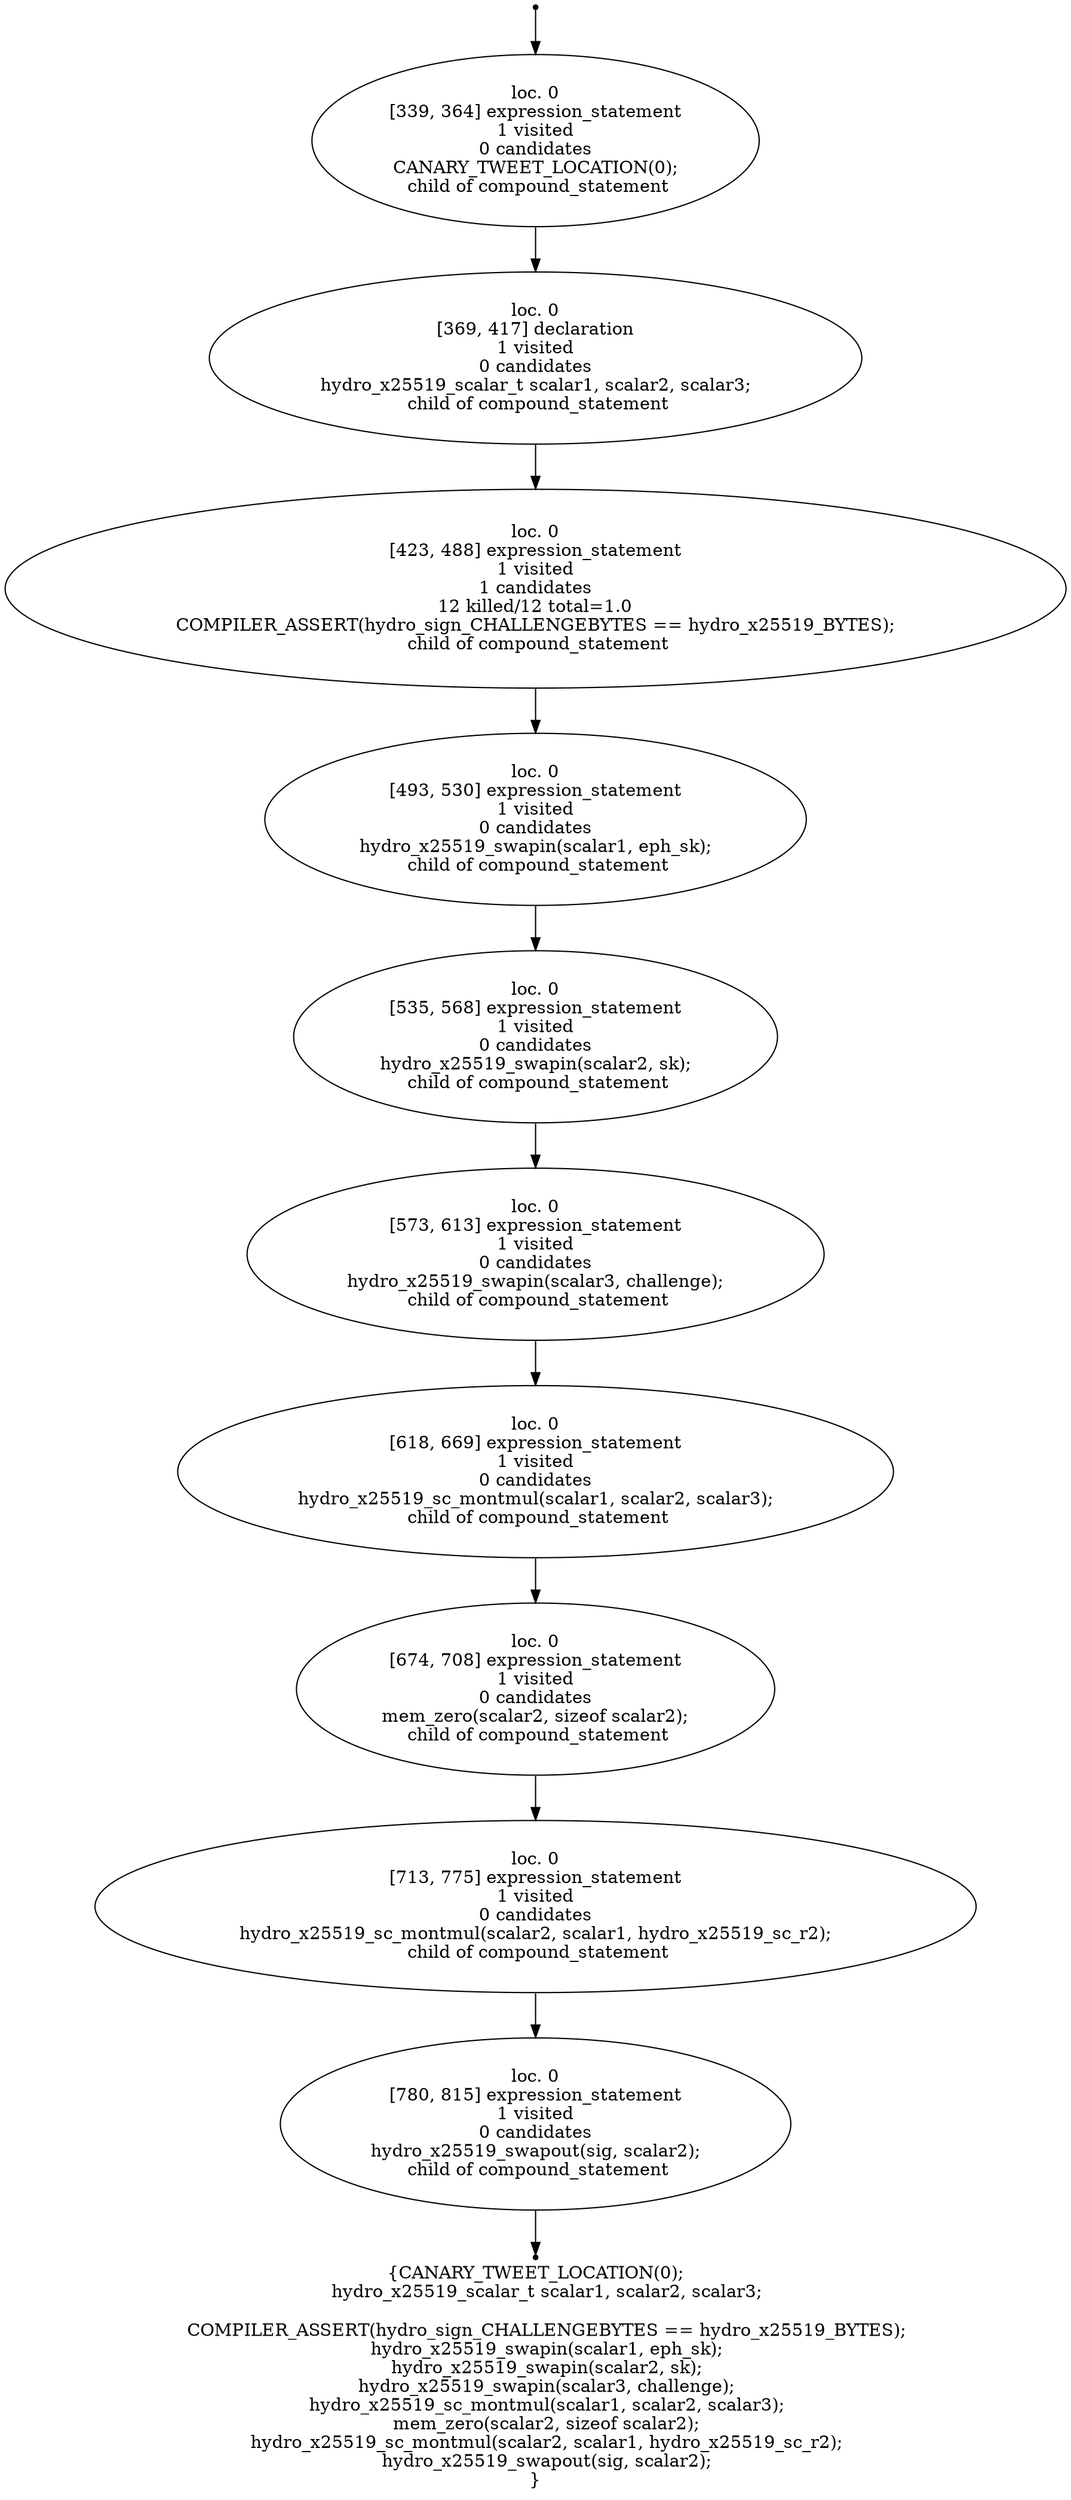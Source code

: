 digraph hydro_sign_p2_localised_0 {
	initial [shape=point]
	initial -> "loc. 0
[339, 364] expression_statement
1 visited
0 candidates
 CANARY_TWEET_LOCATION(0); 
 child of compound_statement"
	final [shape=point]
	"loc. 0
[780, 815] expression_statement
1 visited
0 candidates
 hydro_x25519_swapout(sig, scalar2); 
 child of compound_statement" -> final
	"loc. 0
[339, 364] expression_statement
1 visited
0 candidates
 CANARY_TWEET_LOCATION(0); 
 child of compound_statement"
	"loc. 0
[339, 364] expression_statement
1 visited
0 candidates
 CANARY_TWEET_LOCATION(0); 
 child of compound_statement" -> "loc. 0
[369, 417] declaration
1 visited
0 candidates
 hydro_x25519_scalar_t scalar1, scalar2, scalar3; 
 child of compound_statement"
	"loc. 0
[369, 417] declaration
1 visited
0 candidates
 hydro_x25519_scalar_t scalar1, scalar2, scalar3; 
 child of compound_statement"
	"loc. 0
[369, 417] declaration
1 visited
0 candidates
 hydro_x25519_scalar_t scalar1, scalar2, scalar3; 
 child of compound_statement" -> "loc. 0
[423, 488] expression_statement
1 visited
1 candidates
12 killed/12 total=1.0
 COMPILER_ASSERT(hydro_sign_CHALLENGEBYTES == hydro_x25519_BYTES); 
 child of compound_statement"
	"loc. 0
[423, 488] expression_statement
1 visited
1 candidates
12 killed/12 total=1.0
 COMPILER_ASSERT(hydro_sign_CHALLENGEBYTES == hydro_x25519_BYTES); 
 child of compound_statement"
	"loc. 0
[423, 488] expression_statement
1 visited
1 candidates
12 killed/12 total=1.0
 COMPILER_ASSERT(hydro_sign_CHALLENGEBYTES == hydro_x25519_BYTES); 
 child of compound_statement" -> "loc. 0
[493, 530] expression_statement
1 visited
0 candidates
 hydro_x25519_swapin(scalar1, eph_sk); 
 child of compound_statement"
	"loc. 0
[493, 530] expression_statement
1 visited
0 candidates
 hydro_x25519_swapin(scalar1, eph_sk); 
 child of compound_statement"
	"loc. 0
[493, 530] expression_statement
1 visited
0 candidates
 hydro_x25519_swapin(scalar1, eph_sk); 
 child of compound_statement" -> "loc. 0
[535, 568] expression_statement
1 visited
0 candidates
 hydro_x25519_swapin(scalar2, sk); 
 child of compound_statement"
	"loc. 0
[535, 568] expression_statement
1 visited
0 candidates
 hydro_x25519_swapin(scalar2, sk); 
 child of compound_statement"
	"loc. 0
[535, 568] expression_statement
1 visited
0 candidates
 hydro_x25519_swapin(scalar2, sk); 
 child of compound_statement" -> "loc. 0
[573, 613] expression_statement
1 visited
0 candidates
 hydro_x25519_swapin(scalar3, challenge); 
 child of compound_statement"
	"loc. 0
[573, 613] expression_statement
1 visited
0 candidates
 hydro_x25519_swapin(scalar3, challenge); 
 child of compound_statement"
	"loc. 0
[573, 613] expression_statement
1 visited
0 candidates
 hydro_x25519_swapin(scalar3, challenge); 
 child of compound_statement" -> "loc. 0
[618, 669] expression_statement
1 visited
0 candidates
 hydro_x25519_sc_montmul(scalar1, scalar2, scalar3); 
 child of compound_statement"
	"loc. 0
[618, 669] expression_statement
1 visited
0 candidates
 hydro_x25519_sc_montmul(scalar1, scalar2, scalar3); 
 child of compound_statement"
	"loc. 0
[618, 669] expression_statement
1 visited
0 candidates
 hydro_x25519_sc_montmul(scalar1, scalar2, scalar3); 
 child of compound_statement" -> "loc. 0
[674, 708] expression_statement
1 visited
0 candidates
 mem_zero(scalar2, sizeof scalar2); 
 child of compound_statement"
	"loc. 0
[674, 708] expression_statement
1 visited
0 candidates
 mem_zero(scalar2, sizeof scalar2); 
 child of compound_statement"
	"loc. 0
[674, 708] expression_statement
1 visited
0 candidates
 mem_zero(scalar2, sizeof scalar2); 
 child of compound_statement" -> "loc. 0
[713, 775] expression_statement
1 visited
0 candidates
 hydro_x25519_sc_montmul(scalar2, scalar1, hydro_x25519_sc_r2); 
 child of compound_statement"
	"loc. 0
[713, 775] expression_statement
1 visited
0 candidates
 hydro_x25519_sc_montmul(scalar2, scalar1, hydro_x25519_sc_r2); 
 child of compound_statement"
	"loc. 0
[713, 775] expression_statement
1 visited
0 candidates
 hydro_x25519_sc_montmul(scalar2, scalar1, hydro_x25519_sc_r2); 
 child of compound_statement" -> "loc. 0
[780, 815] expression_statement
1 visited
0 candidates
 hydro_x25519_swapout(sig, scalar2); 
 child of compound_statement"
	"loc. 0
[780, 815] expression_statement
1 visited
0 candidates
 hydro_x25519_swapout(sig, scalar2); 
 child of compound_statement"
	label="{CANARY_TWEET_LOCATION(0);
    hydro_x25519_scalar_t scalar1, scalar2, scalar3;

    COMPILER_ASSERT(hydro_sign_CHALLENGEBYTES == hydro_x25519_BYTES);
    hydro_x25519_swapin(scalar1, eph_sk);
    hydro_x25519_swapin(scalar2, sk);
    hydro_x25519_swapin(scalar3, challenge);
    hydro_x25519_sc_montmul(scalar1, scalar2, scalar3);
    mem_zero(scalar2, sizeof scalar2);
    hydro_x25519_sc_montmul(scalar2, scalar1, hydro_x25519_sc_r2);
    hydro_x25519_swapout(sig, scalar2);
}"
}
